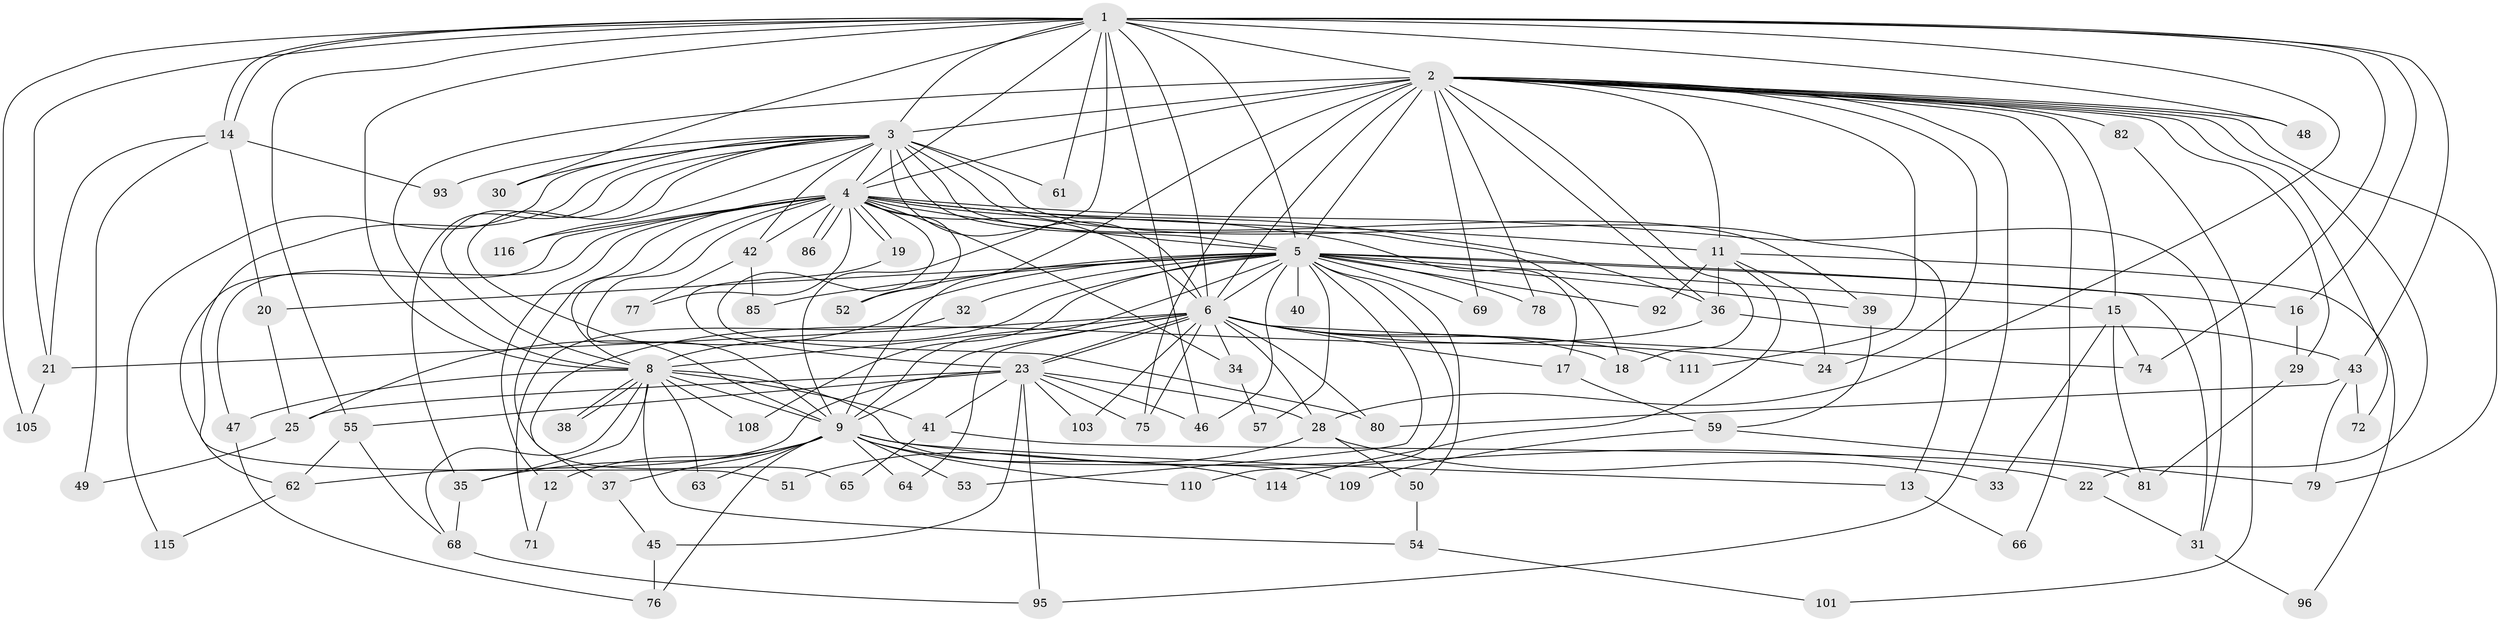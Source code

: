 // original degree distribution, {23: 0.008620689655172414, 20: 0.017241379310344827, 17: 0.008620689655172414, 28: 0.008620689655172414, 22: 0.017241379310344827, 21: 0.008620689655172414, 19: 0.008620689655172414, 16: 0.008620689655172414, 7: 0.008620689655172414, 3: 0.25862068965517243, 6: 0.034482758620689655, 4: 0.10344827586206896, 12: 0.008620689655172414, 2: 0.47413793103448276, 5: 0.02586206896551724}
// Generated by graph-tools (version 1.1) at 2025/41/03/06/25 10:41:37]
// undirected, 87 vertices, 202 edges
graph export_dot {
graph [start="1"]
  node [color=gray90,style=filled];
  1 [super="+88"];
  2 [super="+10"];
  3 [super="+44"];
  4 [super="+112"];
  5 [super="+7"];
  6 [super="+60"];
  8 [super="+94"];
  9 [super="+27"];
  11 [super="+56"];
  12;
  13;
  14;
  15 [super="+91"];
  16;
  17;
  18 [super="+87"];
  19 [super="+26"];
  20;
  21 [super="+100"];
  22;
  23 [super="+58"];
  24 [super="+73"];
  25 [super="+84"];
  28 [super="+97"];
  29;
  30;
  31 [super="+90"];
  32;
  33;
  34;
  35 [super="+67"];
  36;
  37;
  38;
  39;
  40;
  41;
  42;
  43;
  45;
  46 [super="+98"];
  47;
  48;
  49;
  50;
  51;
  52;
  53;
  54;
  55 [super="+83"];
  57;
  59;
  61;
  62 [super="+70"];
  63;
  64;
  65;
  66;
  68 [super="+102"];
  69;
  71;
  72;
  74;
  75 [super="+99"];
  76 [super="+104"];
  77;
  78;
  79 [super="+89"];
  80 [super="+113"];
  81 [super="+106"];
  82;
  85;
  86;
  92;
  93;
  95 [super="+107"];
  96;
  101;
  103;
  105;
  108;
  109;
  110;
  111;
  114;
  115;
  116;
  1 -- 2 [weight=2];
  1 -- 3;
  1 -- 4 [weight=2];
  1 -- 5 [weight=2];
  1 -- 6;
  1 -- 8;
  1 -- 9;
  1 -- 14;
  1 -- 14;
  1 -- 16;
  1 -- 21;
  1 -- 30;
  1 -- 43;
  1 -- 48;
  1 -- 55;
  1 -- 61;
  1 -- 74;
  1 -- 105;
  1 -- 28;
  1 -- 46;
  2 -- 3 [weight=2];
  2 -- 4 [weight=2];
  2 -- 5 [weight=4];
  2 -- 6 [weight=2];
  2 -- 8 [weight=2];
  2 -- 9 [weight=2];
  2 -- 11;
  2 -- 24;
  2 -- 29;
  2 -- 36;
  2 -- 48;
  2 -- 72;
  2 -- 75;
  2 -- 78;
  2 -- 82 [weight=2];
  2 -- 111;
  2 -- 66;
  2 -- 69;
  2 -- 15;
  2 -- 22;
  2 -- 95;
  2 -- 18;
  2 -- 79;
  3 -- 4;
  3 -- 5 [weight=3];
  3 -- 6;
  3 -- 8;
  3 -- 9;
  3 -- 13;
  3 -- 18;
  3 -- 30;
  3 -- 39;
  3 -- 42;
  3 -- 93;
  3 -- 116;
  3 -- 115;
  3 -- 51;
  3 -- 61;
  3 -- 35;
  4 -- 5 [weight=2];
  4 -- 6;
  4 -- 8;
  4 -- 9;
  4 -- 11;
  4 -- 12;
  4 -- 17;
  4 -- 19;
  4 -- 19;
  4 -- 31;
  4 -- 34;
  4 -- 36;
  4 -- 42;
  4 -- 47;
  4 -- 52;
  4 -- 65;
  4 -- 77;
  4 -- 86;
  4 -- 86;
  4 -- 116;
  4 -- 62;
  4 -- 80;
  5 -- 6 [weight=3];
  5 -- 8 [weight=3];
  5 -- 9 [weight=2];
  5 -- 15;
  5 -- 16;
  5 -- 20;
  5 -- 32 [weight=2];
  5 -- 40 [weight=2];
  5 -- 50;
  5 -- 52;
  5 -- 57;
  5 -- 78;
  5 -- 85;
  5 -- 69;
  5 -- 92;
  5 -- 31;
  5 -- 39;
  5 -- 108;
  5 -- 46;
  5 -- 110;
  5 -- 53;
  5 -- 25;
  6 -- 8;
  6 -- 9;
  6 -- 17;
  6 -- 18;
  6 -- 23;
  6 -- 23;
  6 -- 24;
  6 -- 28;
  6 -- 34;
  6 -- 64;
  6 -- 74;
  6 -- 80;
  6 -- 103;
  6 -- 75;
  6 -- 111;
  6 -- 21;
  8 -- 9 [weight=2];
  8 -- 35;
  8 -- 38;
  8 -- 38;
  8 -- 41;
  8 -- 47;
  8 -- 54;
  8 -- 63;
  8 -- 68;
  8 -- 108;
  8 -- 109;
  9 -- 12;
  9 -- 13;
  9 -- 22;
  9 -- 35;
  9 -- 53;
  9 -- 63;
  9 -- 64;
  9 -- 76;
  9 -- 114;
  9 -- 37;
  9 -- 110;
  11 -- 92;
  11 -- 96;
  11 -- 114;
  11 -- 36;
  11 -- 24;
  12 -- 71;
  13 -- 66;
  14 -- 20;
  14 -- 21;
  14 -- 49;
  14 -- 93;
  15 -- 33;
  15 -- 81;
  15 -- 74;
  16 -- 29;
  17 -- 59;
  19 -- 23 [weight=2];
  20 -- 25;
  21 -- 105;
  22 -- 31;
  23 -- 25;
  23 -- 28;
  23 -- 41;
  23 -- 45;
  23 -- 46;
  23 -- 55 [weight=2];
  23 -- 95;
  23 -- 75;
  23 -- 103;
  23 -- 62;
  25 -- 49;
  28 -- 33;
  28 -- 50;
  28 -- 51;
  29 -- 81;
  31 -- 96;
  32 -- 71;
  34 -- 57;
  35 -- 68;
  36 -- 37;
  36 -- 43;
  37 -- 45;
  39 -- 59;
  41 -- 65;
  41 -- 81;
  42 -- 77;
  42 -- 85;
  43 -- 72;
  43 -- 79;
  43 -- 80;
  45 -- 76;
  47 -- 76;
  50 -- 54;
  54 -- 101;
  55 -- 68;
  55 -- 62;
  59 -- 79;
  59 -- 109;
  62 -- 115;
  68 -- 95;
  82 -- 101;
}
